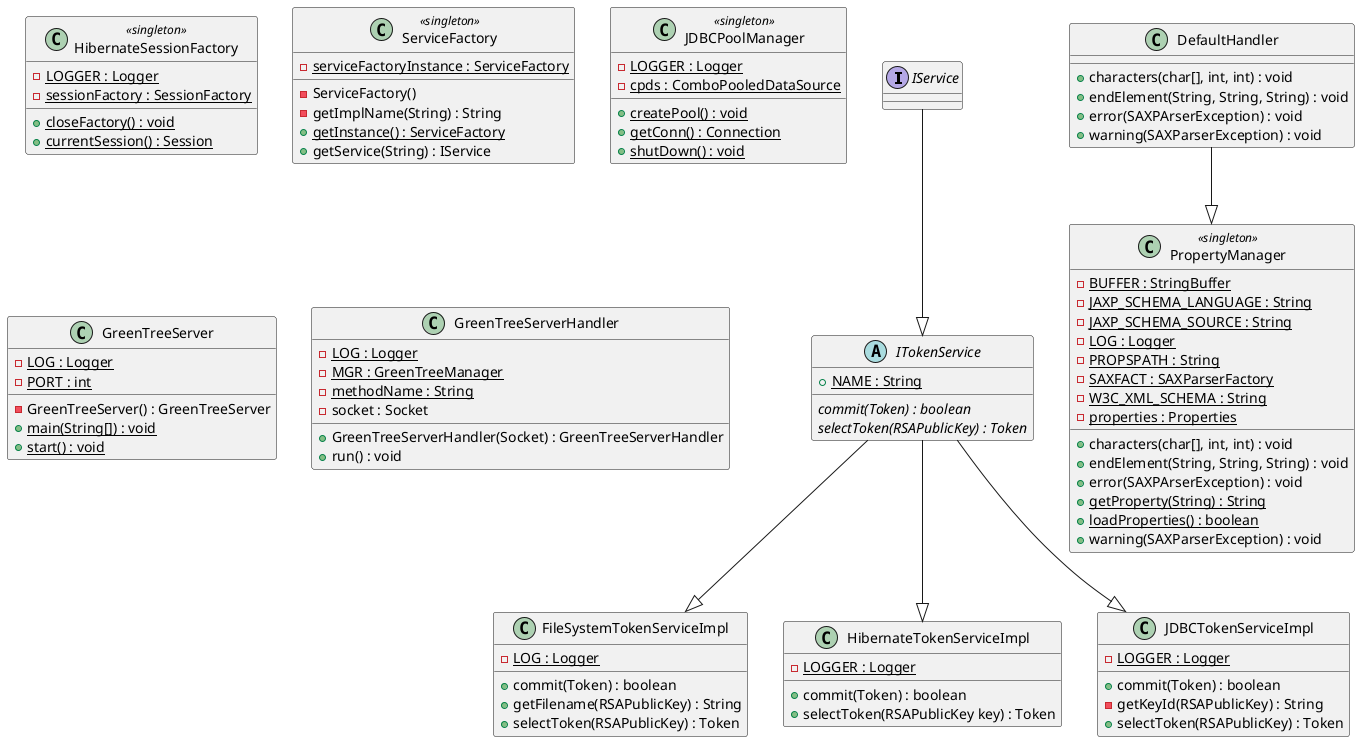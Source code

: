@startuml
interface IService

class HibernateSessionFactory <<singleton>> {
    {static} -LOGGER : Logger
    {static} -sessionFactory : SessionFactory
    {static} +closeFactory() : void
    {static} +currentSession() : Session
}

class ServiceFactory <<singleton>> {
    -ServiceFactory()
    -getImplName(String) : String
    {static} +getInstance() : ServiceFactory
    {static} -serviceFactoryInstance : ServiceFactory
    +getService(String) : IService
}

class JDBCPoolManager <<singleton>> {
    {static} +createPool() : void
    {static} +getConn() : Connection
    {static} +shutDown() : void
    {static} -LOGGER : Logger
    {static} -cpds : ComboPooledDataSource
}

class DefaultHandler {
    +characters(char[], int, int) : void
    +endElement(String, String, String) : void
    +error(SAXPArserException) : void
    +warning(SAXParserException) : void
}

DefaultHandler --|> PropertyManager
class PropertyManager <<singleton>> {
    +characters(char[], int, int) : void
    +endElement(String, String, String) : void
    +error(SAXPArserException) : void
    {static} +getProperty(String) : String
    {static} +loadProperties() : boolean
    +warning(SAXParserException) : void
    {static} -BUFFER : StringBuffer
    {static} -JAXP_SCHEMA_LANGUAGE : String
    {static} -JAXP_SCHEMA_SOURCE : String
    {static} -LOG : Logger
    {static} -PROPSPATH : String
    {static} -SAXFACT : SAXParserFactory
    {static} -W3C_XML_SCHEMA : String
    {static} -properties : Properties
}

ITokenService --|> FileSystemTokenServiceImpl
class FileSystemTokenServiceImpl {
    +commit(Token) : boolean
    +getFilename(RSAPublicKey) : String
    +selectToken(RSAPublicKey) : Token
    {static} -LOG : Logger
}

ITokenService --|> HibernateTokenServiceImpl
class HibernateTokenServiceImpl {
    +commit(Token) : boolean
    +selectToken(RSAPublicKey key) : Token
    {static} -LOGGER : Logger
}

IService --|> ITokenService
abstract class ITokenService {
    {abstract} commit(Token) : boolean
    {abstract} selectToken(RSAPublicKey) : Token
    {static} +NAME : String
}

ITokenService --|> JDBCTokenServiceImpl
class JDBCTokenServiceImpl {
    +commit(Token) : boolean
    -getKeyId(RSAPublicKey) : String
    +selectToken(RSAPublicKey) : Token
    {static} -LOGGER : Logger
}

class GreenTreeServer {
    {static} -LOG : Logger
    {static} -PORT : int
    -GreenTreeServer() : GreenTreeServer
    {static} +main(String[]) : void
    {static} +start() : void
}

class GreenTreeServerHandler {
    {static} -LOG : Logger
    {static} -MGR : GreenTreeManager
    {static} -methodName : String
    -socket : Socket
    +GreenTreeServerHandler(Socket) : GreenTreeServerHandler
    +run() : void
}
@enduml
